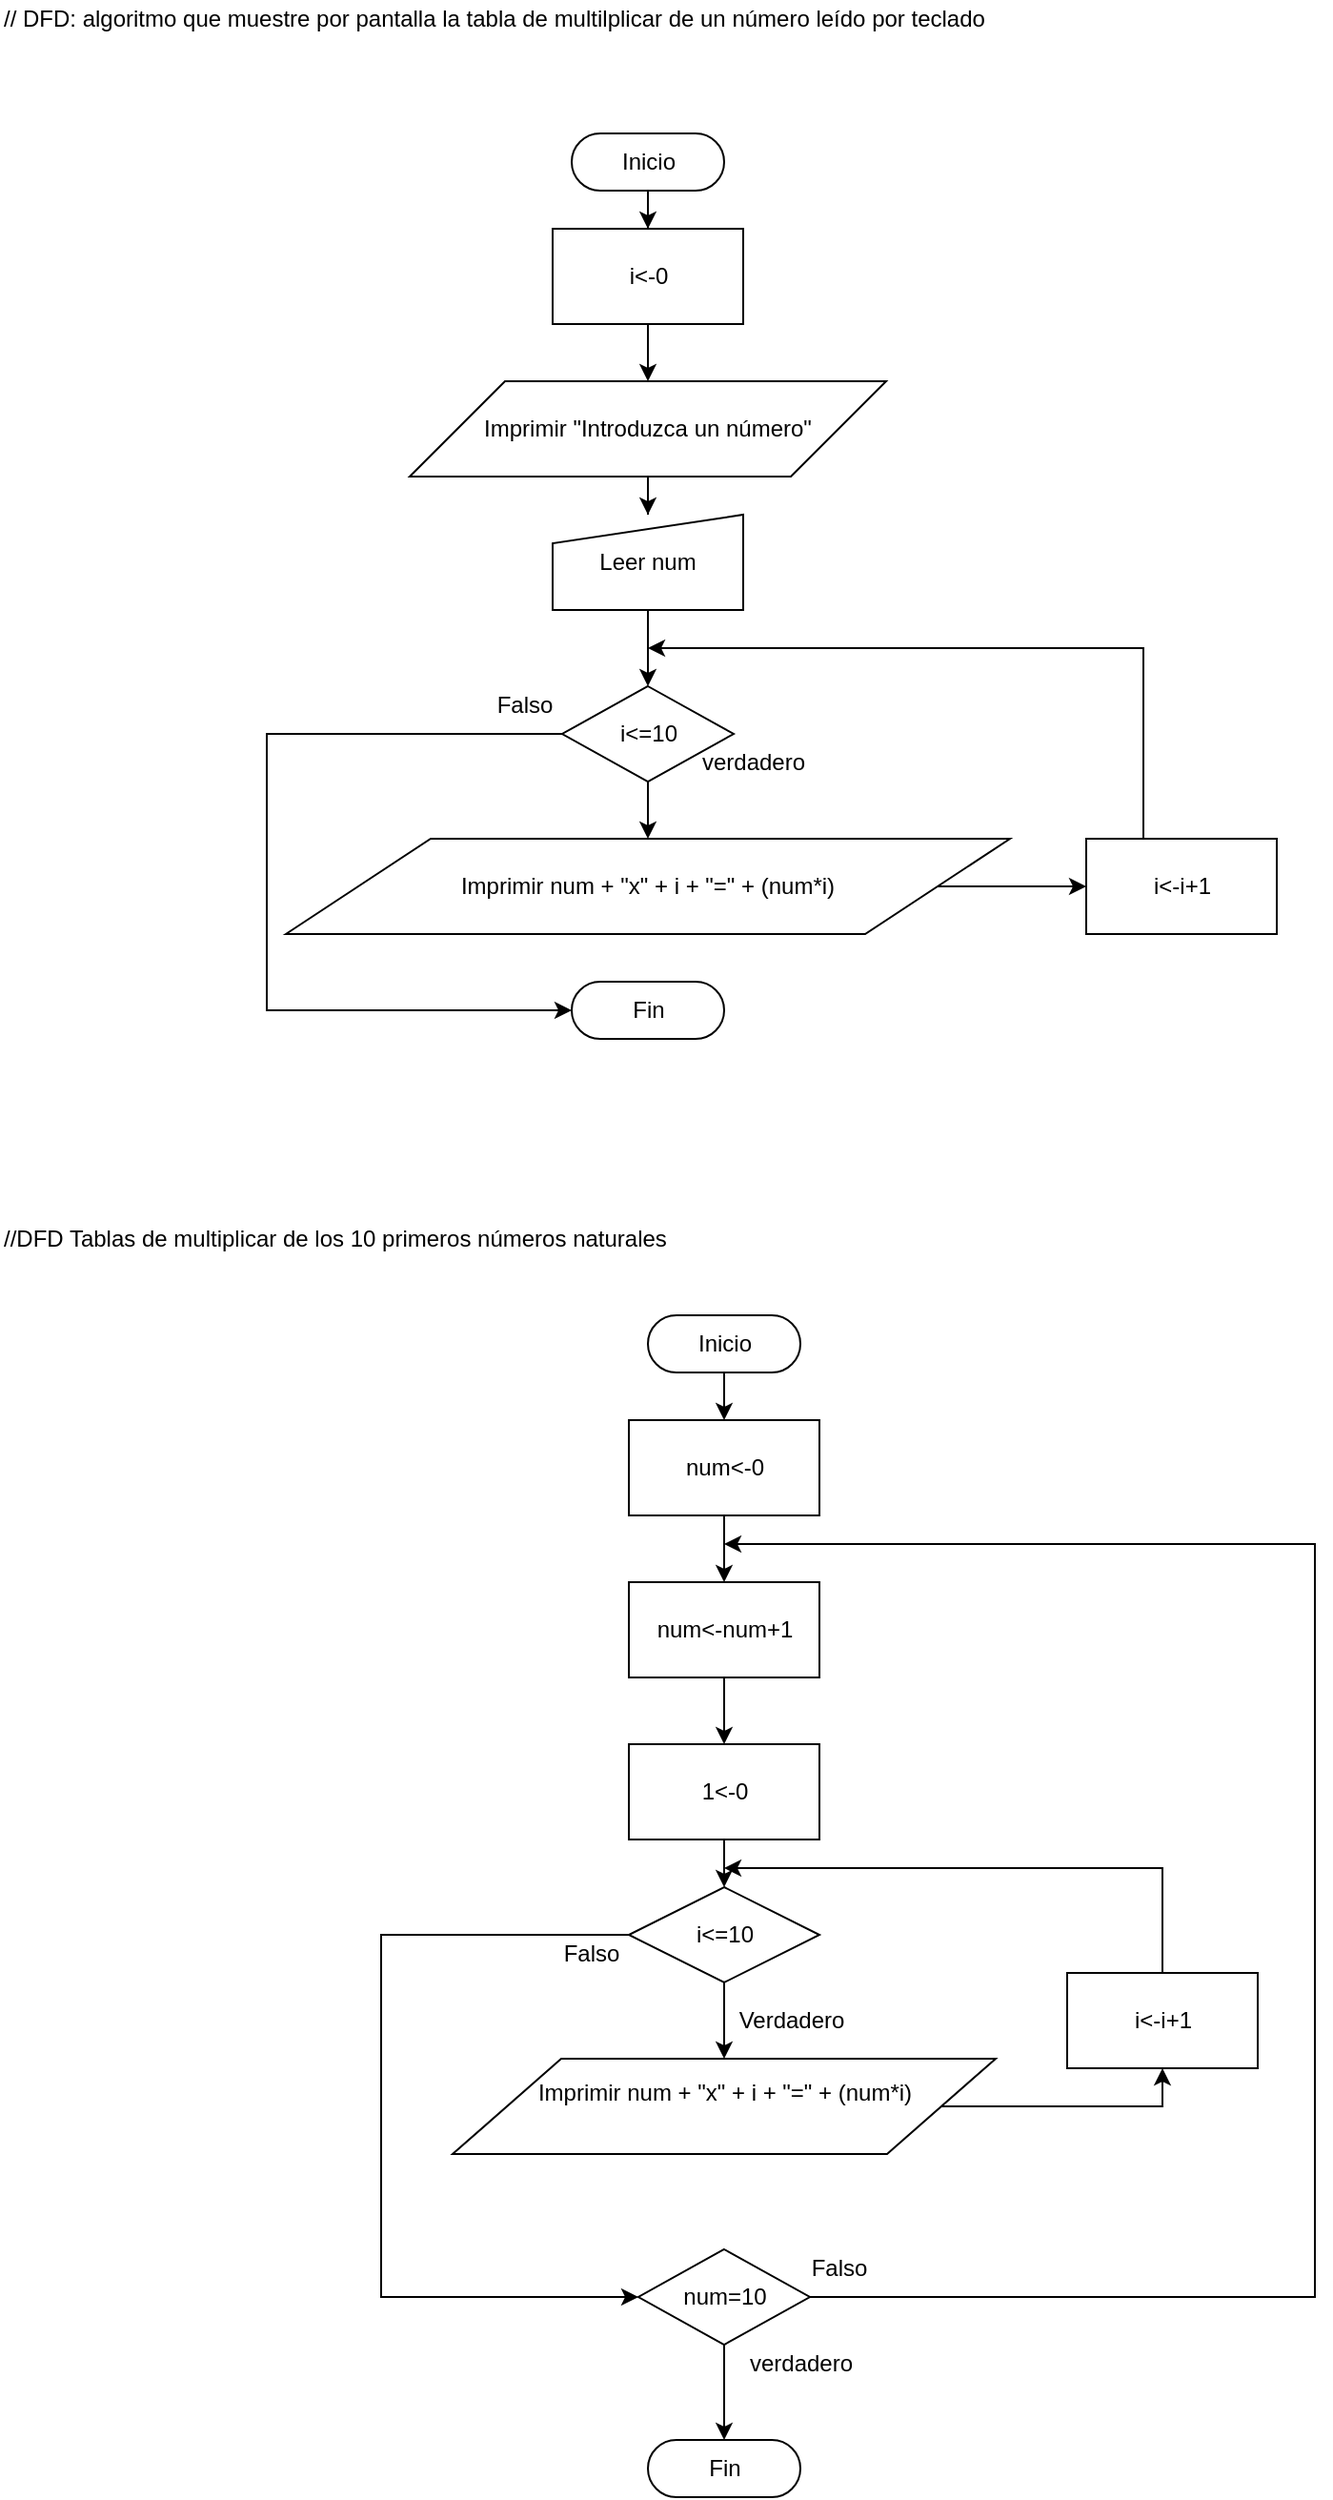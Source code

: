 <mxfile>
    <diagram id="nmKfSTl04MtGl-aK7AFK" name="Page-1">
        <mxGraphModel dx="882" dy="830" grid="1" gridSize="10" guides="1" tooltips="1" connect="1" arrows="1" fold="1" page="1" pageScale="1" pageWidth="827" pageHeight="1169" math="0" shadow="0">
            <root>
                <mxCell id="0"/>
                <mxCell id="1" parent="0"/>
                <mxCell id="2" value="// DFD: algoritmo que muestre por pantalla la tabla de multilplicar de un número leído por teclado" style="text;html=1;align=left;verticalAlign=middle;resizable=0;points=[];autosize=1;strokeColor=none;" parent="1" vertex="1">
                    <mxGeometry x="10" y="10" width="530" height="20" as="geometry"/>
                </mxCell>
                <mxCell id="4" style="edgeStyle=orthogonalEdgeStyle;rounded=0;orthogonalLoop=1;jettySize=auto;html=1;entryX=0.5;entryY=0;entryDx=0;entryDy=0;" parent="1" source="3" target="5" edge="1">
                    <mxGeometry relative="1" as="geometry">
                        <mxPoint x="350" y="140" as="targetPoint"/>
                    </mxGeometry>
                </mxCell>
                <mxCell id="3" value="Inicio" style="html=1;dashed=0;whitespace=wrap;shape=mxgraph.dfd.start" parent="1" vertex="1">
                    <mxGeometry x="310" y="80" width="80" height="30" as="geometry"/>
                </mxCell>
                <mxCell id="6" style="edgeStyle=orthogonalEdgeStyle;rounded=0;orthogonalLoop=1;jettySize=auto;html=1;" parent="1" source="5" target="7" edge="1">
                    <mxGeometry relative="1" as="geometry">
                        <mxPoint x="350" y="220" as="targetPoint"/>
                    </mxGeometry>
                </mxCell>
                <mxCell id="5" value="i&amp;lt;-0" style="html=1;dashed=0;whitespace=wrap;" parent="1" vertex="1">
                    <mxGeometry x="300" y="130" width="100" height="50" as="geometry"/>
                </mxCell>
                <mxCell id="8" style="edgeStyle=orthogonalEdgeStyle;rounded=0;orthogonalLoop=1;jettySize=auto;html=1;entryX=0.5;entryY=0;entryDx=0;entryDy=0;" parent="1" source="7" target="23" edge="1">
                    <mxGeometry relative="1" as="geometry">
                        <mxPoint x="350" y="280" as="targetPoint"/>
                    </mxGeometry>
                </mxCell>
                <mxCell id="7" value="Imprimir &quot;Introduzca un número&quot;" style="shape=parallelogram;perimeter=parallelogramPerimeter;whiteSpace=wrap;html=1;dashed=0;" parent="1" vertex="1">
                    <mxGeometry x="225" y="210" width="250" height="50" as="geometry"/>
                </mxCell>
                <mxCell id="10" style="edgeStyle=orthogonalEdgeStyle;rounded=0;orthogonalLoop=1;jettySize=auto;html=1;exitX=0.5;exitY=1;exitDx=0;exitDy=0;" parent="1" source="23" target="12" edge="1">
                    <mxGeometry relative="1" as="geometry">
                        <mxPoint x="350" y="360" as="targetPoint"/>
                        <mxPoint x="350" y="330" as="sourcePoint"/>
                    </mxGeometry>
                </mxCell>
                <mxCell id="13" style="edgeStyle=orthogonalEdgeStyle;rounded=0;orthogonalLoop=1;jettySize=auto;html=1;" parent="1" source="12" target="14" edge="1">
                    <mxGeometry relative="1" as="geometry">
                        <mxPoint x="350" y="460" as="targetPoint"/>
                    </mxGeometry>
                </mxCell>
                <mxCell id="21" style="edgeStyle=orthogonalEdgeStyle;rounded=0;orthogonalLoop=1;jettySize=auto;html=1;exitX=0;exitY=0.5;exitDx=0;exitDy=0;entryX=0;entryY=0.5;entryDx=0;entryDy=0;entryPerimeter=0;" parent="1" source="12" target="20" edge="1">
                    <mxGeometry relative="1" as="geometry">
                        <mxPoint x="70" y="550" as="targetPoint"/>
                        <Array as="points">
                            <mxPoint x="150" y="395"/>
                            <mxPoint x="150" y="540"/>
                        </Array>
                    </mxGeometry>
                </mxCell>
                <mxCell id="12" value="i&amp;lt;=10" style="shape=rhombus;html=1;dashed=0;whitespace=wrap;perimeter=rhombusPerimeter;" parent="1" vertex="1">
                    <mxGeometry x="305" y="370" width="90" height="50" as="geometry"/>
                </mxCell>
                <mxCell id="15" style="edgeStyle=orthogonalEdgeStyle;rounded=0;orthogonalLoop=1;jettySize=auto;html=1;" parent="1" source="14" target="16" edge="1">
                    <mxGeometry relative="1" as="geometry">
                        <mxPoint x="610" y="475" as="targetPoint"/>
                    </mxGeometry>
                </mxCell>
                <mxCell id="14" value="Imprimir&amp;nbsp;num + &quot;x&quot; + i + &quot;=&quot; + (num*i)" style="shape=parallelogram;perimeter=parallelogramPerimeter;whiteSpace=wrap;html=1;dashed=0;" parent="1" vertex="1">
                    <mxGeometry x="160" y="450" width="380" height="50" as="geometry"/>
                </mxCell>
                <mxCell id="17" style="edgeStyle=orthogonalEdgeStyle;rounded=0;orthogonalLoop=1;jettySize=auto;html=1;" parent="1" source="16" edge="1">
                    <mxGeometry relative="1" as="geometry">
                        <mxPoint x="350" y="350" as="targetPoint"/>
                        <Array as="points">
                            <mxPoint x="610" y="350"/>
                        </Array>
                    </mxGeometry>
                </mxCell>
                <mxCell id="16" value="i&amp;lt;-i+1" style="html=1;dashed=0;whitespace=wrap;" parent="1" vertex="1">
                    <mxGeometry x="580" y="450" width="100" height="50" as="geometry"/>
                </mxCell>
                <mxCell id="18" value="verdadero" style="text;html=1;align=center;verticalAlign=middle;resizable=0;points=[];autosize=1;strokeColor=none;" parent="1" vertex="1">
                    <mxGeometry x="370" y="400" width="70" height="20" as="geometry"/>
                </mxCell>
                <mxCell id="20" value="Fin" style="html=1;dashed=0;whitespace=wrap;shape=mxgraph.dfd.start" parent="1" vertex="1">
                    <mxGeometry x="310" y="525" width="80" height="30" as="geometry"/>
                </mxCell>
                <mxCell id="22" value="Falso" style="text;html=1;align=center;verticalAlign=middle;resizable=0;points=[];autosize=1;strokeColor=none;" parent="1" vertex="1">
                    <mxGeometry x="265" y="370" width="40" height="20" as="geometry"/>
                </mxCell>
                <mxCell id="23" value="Leer num" style="shape=manualInput;whiteSpace=wrap;html=1;dashed=0;size=15;" parent="1" vertex="1">
                    <mxGeometry x="300" y="280" width="100" height="50" as="geometry"/>
                </mxCell>
                <mxCell id="24" value="//DFD Tablas de multiplicar de los 10 primeros números naturales&lt;br&gt;" style="text;html=1;align=left;verticalAlign=middle;resizable=0;points=[];autosize=1;strokeColor=none;" vertex="1" parent="1">
                    <mxGeometry x="10" y="650" width="360" height="20" as="geometry"/>
                </mxCell>
                <mxCell id="26" style="edgeStyle=orthogonalEdgeStyle;rounded=0;orthogonalLoop=1;jettySize=auto;html=1;" edge="1" parent="1" source="25" target="27">
                    <mxGeometry relative="1" as="geometry">
                        <mxPoint x="390" y="780" as="targetPoint"/>
                    </mxGeometry>
                </mxCell>
                <mxCell id="25" value="Inicio" style="html=1;dashed=0;whitespace=wrap;shape=mxgraph.dfd.start" vertex="1" parent="1">
                    <mxGeometry x="350" y="700" width="80" height="30" as="geometry"/>
                </mxCell>
                <mxCell id="28" style="edgeStyle=orthogonalEdgeStyle;rounded=0;orthogonalLoop=1;jettySize=auto;html=1;entryX=0.5;entryY=0;entryDx=0;entryDy=0;" edge="1" parent="1" source="27" target="29">
                    <mxGeometry relative="1" as="geometry">
                        <mxPoint x="390" y="860" as="targetPoint"/>
                    </mxGeometry>
                </mxCell>
                <mxCell id="27" value="num&amp;lt;-0" style="html=1;dashed=0;whitespace=wrap;" vertex="1" parent="1">
                    <mxGeometry x="340" y="755" width="100" height="50" as="geometry"/>
                </mxCell>
                <mxCell id="30" style="edgeStyle=orthogonalEdgeStyle;rounded=0;orthogonalLoop=1;jettySize=auto;html=1;" edge="1" parent="1" source="29" target="31">
                    <mxGeometry relative="1" as="geometry">
                        <mxPoint x="390" y="950" as="targetPoint"/>
                    </mxGeometry>
                </mxCell>
                <mxCell id="29" value="num&amp;lt;-num+1" style="html=1;dashed=0;whitespace=wrap;" vertex="1" parent="1">
                    <mxGeometry x="340" y="840" width="100" height="50" as="geometry"/>
                </mxCell>
                <mxCell id="32" style="edgeStyle=orthogonalEdgeStyle;rounded=0;orthogonalLoop=1;jettySize=auto;html=1;" edge="1" parent="1" source="31" target="33">
                    <mxGeometry relative="1" as="geometry">
                        <mxPoint x="390" y="1020" as="targetPoint"/>
                    </mxGeometry>
                </mxCell>
                <mxCell id="31" value="1&amp;lt;-0" style="html=1;dashed=0;whitespace=wrap;" vertex="1" parent="1">
                    <mxGeometry x="340" y="925" width="100" height="50" as="geometry"/>
                </mxCell>
                <mxCell id="34" style="edgeStyle=orthogonalEdgeStyle;rounded=0;orthogonalLoop=1;jettySize=auto;html=1;entryX=0.5;entryY=0;entryDx=0;entryDy=0;" edge="1" parent="1" source="33" target="36">
                    <mxGeometry relative="1" as="geometry">
                        <mxPoint x="390" y="1075" as="targetPoint"/>
                    </mxGeometry>
                </mxCell>
                <mxCell id="42" style="edgeStyle=orthogonalEdgeStyle;rounded=0;orthogonalLoop=1;jettySize=auto;html=1;exitX=0;exitY=0.5;exitDx=0;exitDy=0;entryX=0;entryY=0.5;entryDx=0;entryDy=0;" edge="1" parent="1" source="33" target="44">
                    <mxGeometry relative="1" as="geometry">
                        <mxPoint x="330" y="1255" as="targetPoint"/>
                        <Array as="points">
                            <mxPoint x="210" y="1025"/>
                            <mxPoint x="210" y="1215"/>
                        </Array>
                    </mxGeometry>
                </mxCell>
                <mxCell id="33" value="i&amp;lt;=10" style="shape=rhombus;html=1;dashed=0;whitespace=wrap;perimeter=rhombusPerimeter;" vertex="1" parent="1">
                    <mxGeometry x="340" y="1000" width="100" height="50" as="geometry"/>
                </mxCell>
                <mxCell id="39" style="edgeStyle=orthogonalEdgeStyle;rounded=0;orthogonalLoop=1;jettySize=auto;html=1;exitX=1;exitY=0.5;exitDx=0;exitDy=0;entryX=0.5;entryY=1;entryDx=0;entryDy=0;" edge="1" parent="1" source="36" target="38">
                    <mxGeometry relative="1" as="geometry"/>
                </mxCell>
                <mxCell id="36" value="&lt;div&gt;&lt;span&gt;&#9;&#9;&#9;&lt;/span&gt;Imprimir num + &quot;x&quot; + i + &quot;=&quot; + (num*i)&lt;/div&gt;&lt;div&gt;&lt;br&gt;&lt;/div&gt;" style="shape=parallelogram;perimeter=parallelogramPerimeter;whiteSpace=wrap;html=1;dashed=0;" vertex="1" parent="1">
                    <mxGeometry x="247.5" y="1090" width="285" height="50" as="geometry"/>
                </mxCell>
                <mxCell id="37" value="Verdadero" style="text;html=1;align=center;verticalAlign=middle;resizable=0;points=[];autosize=1;strokeColor=none;" vertex="1" parent="1">
                    <mxGeometry x="390" y="1060" width="70" height="20" as="geometry"/>
                </mxCell>
                <mxCell id="40" style="edgeStyle=orthogonalEdgeStyle;rounded=0;orthogonalLoop=1;jettySize=auto;html=1;exitX=0.5;exitY=0;exitDx=0;exitDy=0;" edge="1" parent="1" source="38">
                    <mxGeometry relative="1" as="geometry">
                        <mxPoint x="390" y="990" as="targetPoint"/>
                        <Array as="points">
                            <mxPoint x="620" y="990"/>
                        </Array>
                    </mxGeometry>
                </mxCell>
                <mxCell id="38" value="i&amp;lt;-i+1" style="html=1;dashed=0;whitespace=wrap;" vertex="1" parent="1">
                    <mxGeometry x="570" y="1045" width="100" height="50" as="geometry"/>
                </mxCell>
                <mxCell id="43" value="Falso" style="text;html=1;align=center;verticalAlign=middle;resizable=0;points=[];autosize=1;strokeColor=none;" vertex="1" parent="1">
                    <mxGeometry x="300" y="1025" width="40" height="20" as="geometry"/>
                </mxCell>
                <mxCell id="46" style="edgeStyle=orthogonalEdgeStyle;rounded=0;orthogonalLoop=1;jettySize=auto;html=1;" edge="1" parent="1" source="44" target="47">
                    <mxGeometry relative="1" as="geometry">
                        <mxPoint x="390" y="1280" as="targetPoint"/>
                    </mxGeometry>
                </mxCell>
                <mxCell id="49" style="edgeStyle=orthogonalEdgeStyle;rounded=0;orthogonalLoop=1;jettySize=auto;html=1;" edge="1" parent="1" source="44">
                    <mxGeometry relative="1" as="geometry">
                        <mxPoint x="390" y="820" as="targetPoint"/>
                        <Array as="points">
                            <mxPoint x="700" y="1215"/>
                            <mxPoint x="700" y="820"/>
                        </Array>
                    </mxGeometry>
                </mxCell>
                <mxCell id="44" value="num=10" style="shape=rhombus;html=1;dashed=0;whitespace=wrap;perimeter=rhombusPerimeter;" vertex="1" parent="1">
                    <mxGeometry x="345" y="1190" width="90" height="50" as="geometry"/>
                </mxCell>
                <mxCell id="47" value="Fin" style="html=1;dashed=0;whitespace=wrap;shape=mxgraph.dfd.start" vertex="1" parent="1">
                    <mxGeometry x="350" y="1290" width="80" height="30" as="geometry"/>
                </mxCell>
                <mxCell id="48" value="verdadero" style="text;html=1;align=center;verticalAlign=middle;resizable=0;points=[];autosize=1;strokeColor=none;" vertex="1" parent="1">
                    <mxGeometry x="395" y="1240" width="70" height="20" as="geometry"/>
                </mxCell>
                <mxCell id="50" value="Falso" style="text;html=1;align=center;verticalAlign=middle;resizable=0;points=[];autosize=1;strokeColor=none;" vertex="1" parent="1">
                    <mxGeometry x="430" y="1190" width="40" height="20" as="geometry"/>
                </mxCell>
            </root>
        </mxGraphModel>
    </diagram>
</mxfile>